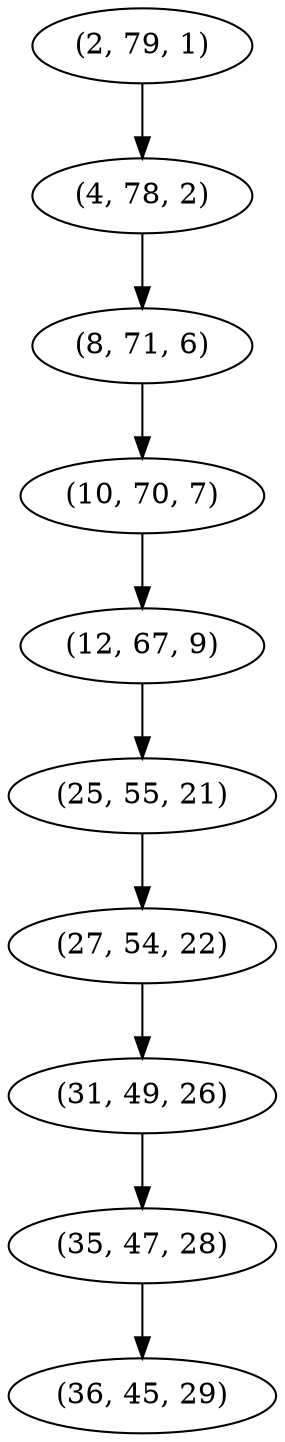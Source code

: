 digraph tree {
    "(2, 79, 1)";
    "(4, 78, 2)";
    "(8, 71, 6)";
    "(10, 70, 7)";
    "(12, 67, 9)";
    "(25, 55, 21)";
    "(27, 54, 22)";
    "(31, 49, 26)";
    "(35, 47, 28)";
    "(36, 45, 29)";
    "(2, 79, 1)" -> "(4, 78, 2)";
    "(4, 78, 2)" -> "(8, 71, 6)";
    "(8, 71, 6)" -> "(10, 70, 7)";
    "(10, 70, 7)" -> "(12, 67, 9)";
    "(12, 67, 9)" -> "(25, 55, 21)";
    "(25, 55, 21)" -> "(27, 54, 22)";
    "(27, 54, 22)" -> "(31, 49, 26)";
    "(31, 49, 26)" -> "(35, 47, 28)";
    "(35, 47, 28)" -> "(36, 45, 29)";
}

